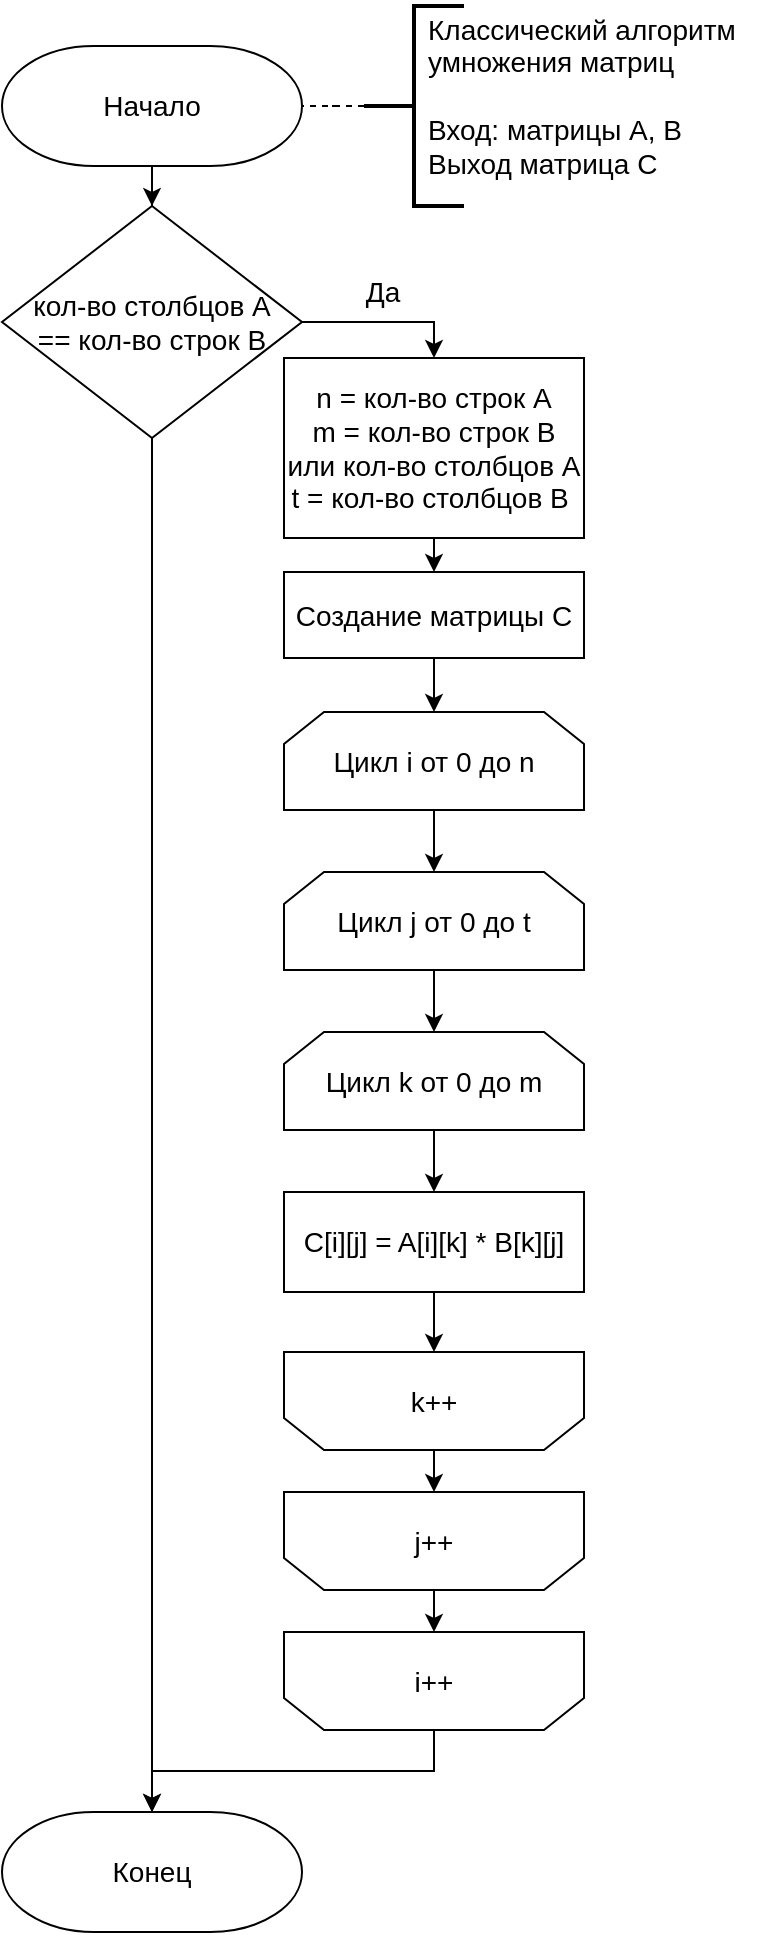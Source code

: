 <mxfile version="20.3.0" type="device" pages="5"><diagram id="zzI8zwsPlMaP9VNoFzuQ" name="Standart"><mxGraphModel dx="1422" dy="857" grid="0" gridSize="10" guides="1" tooltips="1" connect="1" arrows="1" fold="1" page="1" pageScale="1" pageWidth="827" pageHeight="1169" math="0" shadow="0"><root><mxCell id="0"/><mxCell id="1" parent="0"/><mxCell id="HVrfvo8kjV1-tdjfl7nd-4" value="" style="edgeStyle=orthogonalEdgeStyle;rounded=0;orthogonalLoop=1;jettySize=auto;html=1;fontSize=14;" parent="1" source="oAEw3hzTs-YQueuDgdWo-1" target="HVrfvo8kjV1-tdjfl7nd-3" edge="1"><mxGeometry relative="1" as="geometry"/></mxCell><mxCell id="oAEw3hzTs-YQueuDgdWo-1" value="Начало" style="strokeWidth=1;html=1;shape=mxgraph.flowchart.terminator;whiteSpace=wrap;fontSize=14;" parent="1" vertex="1"><mxGeometry x="219" y="57" width="150" height="60" as="geometry"/></mxCell><mxCell id="0C4eXH_UqjhAPpvXOGU8-2" style="edgeStyle=orthogonalEdgeStyle;rounded=0;orthogonalLoop=1;jettySize=auto;html=1;exitX=1;exitY=0.5;exitDx=0;exitDy=0;fontSize=14;" parent="1" source="HVrfvo8kjV1-tdjfl7nd-3" target="0C4eXH_UqjhAPpvXOGU8-1" edge="1"><mxGeometry relative="1" as="geometry"><Array as="points"><mxPoint x="435" y="195"/></Array></mxGeometry></mxCell><mxCell id="0C4eXH_UqjhAPpvXOGU8-3" value="Да" style="edgeLabel;html=1;align=center;verticalAlign=middle;resizable=0;points=[];fontSize=14;" parent="0C4eXH_UqjhAPpvXOGU8-2" vertex="1" connectable="0"><mxGeometry x="-0.063" y="-1" relative="1" as="geometry"><mxPoint y="-16" as="offset"/></mxGeometry></mxCell><mxCell id="ybSEX640UL0FNbme5iKr-20" style="edgeStyle=orthogonalEdgeStyle;rounded=0;orthogonalLoop=1;jettySize=auto;html=1;fontSize=14;" parent="1" source="HVrfvo8kjV1-tdjfl7nd-3" target="ybSEX640UL0FNbme5iKr-19" edge="1"><mxGeometry relative="1" as="geometry"/></mxCell><mxCell id="HVrfvo8kjV1-tdjfl7nd-3" value="кол-во столбцов A &lt;br style=&quot;font-size: 14px;&quot;&gt;== кол-во строк B" style="rhombus;whiteSpace=wrap;html=1;fontSize=14;" parent="1" vertex="1"><mxGeometry x="219" y="137" width="150" height="116" as="geometry"/></mxCell><mxCell id="ybSEX640UL0FNbme5iKr-31" style="edgeStyle=orthogonalEdgeStyle;rounded=0;orthogonalLoop=1;jettySize=auto;html=1;exitX=0.5;exitY=1;exitDx=0;exitDy=0;entryX=0.5;entryY=0;entryDx=0;entryDy=0;endArrow=classic;endFill=1;fontSize=14;" parent="1" source="0C4eXH_UqjhAPpvXOGU8-1" target="ybSEX640UL0FNbme5iKr-28" edge="1"><mxGeometry relative="1" as="geometry"/></mxCell><mxCell id="0C4eXH_UqjhAPpvXOGU8-1" value="n = кол-во строк A&lt;br style=&quot;font-size: 14px;&quot;&gt;m = кол-во строк B или кол-во столбцов A&lt;br style=&quot;font-size: 14px;&quot;&gt;t = кол-во столбцов B&amp;nbsp;" style="rounded=0;whiteSpace=wrap;html=1;absoluteArcSize=1;arcSize=14;strokeWidth=1;fontSize=14;" parent="1" vertex="1"><mxGeometry x="360" y="213" width="150" height="90" as="geometry"/></mxCell><mxCell id="ybSEX640UL0FNbme5iKr-7" style="edgeStyle=orthogonalEdgeStyle;rounded=0;orthogonalLoop=1;jettySize=auto;html=1;fontSize=14;" parent="1" source="ybSEX640UL0FNbme5iKr-1" target="ybSEX640UL0FNbme5iKr-3" edge="1"><mxGeometry relative="1" as="geometry"/></mxCell><mxCell id="ybSEX640UL0FNbme5iKr-1" value="&lt;span style=&quot;font-size: 14px;&quot;&gt;Цикл i от 0 до n&lt;/span&gt;" style="shape=loopLimit;whiteSpace=wrap;html=1;fontSize=14;" parent="1" vertex="1"><mxGeometry x="360" y="390" width="150" height="49" as="geometry"/></mxCell><mxCell id="ybSEX640UL0FNbme5iKr-6" value="" style="edgeStyle=orthogonalEdgeStyle;rounded=0;orthogonalLoop=1;jettySize=auto;html=1;fontSize=14;" parent="1" source="ybSEX640UL0FNbme5iKr-3" target="ybSEX640UL0FNbme5iKr-4" edge="1"><mxGeometry relative="1" as="geometry"/></mxCell><mxCell id="ybSEX640UL0FNbme5iKr-3" value="&lt;span style=&quot;font-size: 14px;&quot;&gt;Цикл j от 0 до t&lt;/span&gt;" style="shape=loopLimit;whiteSpace=wrap;html=1;fontSize=14;" parent="1" vertex="1"><mxGeometry x="360" y="470" width="150" height="49" as="geometry"/></mxCell><mxCell id="ybSEX640UL0FNbme5iKr-9" value="" style="edgeStyle=orthogonalEdgeStyle;rounded=0;orthogonalLoop=1;jettySize=auto;html=1;fontSize=14;" parent="1" source="ybSEX640UL0FNbme5iKr-4" target="ybSEX640UL0FNbme5iKr-8" edge="1"><mxGeometry relative="1" as="geometry"/></mxCell><mxCell id="ybSEX640UL0FNbme5iKr-4" value="&lt;span style=&quot;font-size: 14px;&quot;&gt;Цикл k от 0 до m&lt;/span&gt;" style="shape=loopLimit;whiteSpace=wrap;html=1;fontSize=14;" parent="1" vertex="1"><mxGeometry x="360" y="550" width="150" height="49" as="geometry"/></mxCell><mxCell id="ybSEX640UL0FNbme5iKr-14" style="edgeStyle=orthogonalEdgeStyle;rounded=0;orthogonalLoop=1;jettySize=auto;html=1;fontSize=14;" parent="1" source="ybSEX640UL0FNbme5iKr-8" target="ybSEX640UL0FNbme5iKr-13" edge="1"><mxGeometry relative="1" as="geometry"/></mxCell><mxCell id="ybSEX640UL0FNbme5iKr-8" value="C[i][j] = A[i][k] * B[k][j]" style="rounded=0;whiteSpace=wrap;html=1;absoluteArcSize=1;arcSize=14;strokeWidth=1;fontSize=14;" parent="1" vertex="1"><mxGeometry x="360" y="630" width="150" height="50" as="geometry"/></mxCell><mxCell id="ybSEX640UL0FNbme5iKr-21" style="edgeStyle=orthogonalEdgeStyle;rounded=0;orthogonalLoop=1;jettySize=auto;html=1;fontSize=14;" parent="1" source="ybSEX640UL0FNbme5iKr-10" target="ybSEX640UL0FNbme5iKr-19" edge="1"><mxGeometry relative="1" as="geometry"/></mxCell><mxCell id="ybSEX640UL0FNbme5iKr-10" value="i++" style="shape=loopLimit;whiteSpace=wrap;html=1;direction=west;fontSize=14;" parent="1" vertex="1"><mxGeometry x="360" y="850" width="150" height="49" as="geometry"/></mxCell><mxCell id="ybSEX640UL0FNbme5iKr-18" value="" style="edgeStyle=orthogonalEdgeStyle;rounded=0;orthogonalLoop=1;jettySize=auto;html=1;fontSize=14;" parent="1" source="ybSEX640UL0FNbme5iKr-12" target="ybSEX640UL0FNbme5iKr-10" edge="1"><mxGeometry relative="1" as="geometry"/></mxCell><mxCell id="ybSEX640UL0FNbme5iKr-12" value="&lt;span style=&quot;font-size: 14px;&quot;&gt;j++&lt;/span&gt;" style="shape=loopLimit;whiteSpace=wrap;html=1;direction=west;fontSize=14;" parent="1" vertex="1"><mxGeometry x="360" y="780" width="150" height="49" as="geometry"/></mxCell><mxCell id="ybSEX640UL0FNbme5iKr-15" style="edgeStyle=orthogonalEdgeStyle;rounded=0;orthogonalLoop=1;jettySize=auto;html=1;entryX=0.5;entryY=1;entryDx=0;entryDy=0;fontSize=14;" parent="1" source="ybSEX640UL0FNbme5iKr-13" target="ybSEX640UL0FNbme5iKr-12" edge="1"><mxGeometry relative="1" as="geometry"/></mxCell><mxCell id="ybSEX640UL0FNbme5iKr-13" value="&lt;span style=&quot;font-size: 14px;&quot;&gt;k++&lt;/span&gt;" style="shape=loopLimit;whiteSpace=wrap;html=1;direction=west;fontSize=14;" parent="1" vertex="1"><mxGeometry x="360" y="710" width="150" height="49" as="geometry"/></mxCell><mxCell id="ybSEX640UL0FNbme5iKr-19" value="Конец" style="strokeWidth=1;html=1;shape=mxgraph.flowchart.terminator;whiteSpace=wrap;fontSize=14;" parent="1" vertex="1"><mxGeometry x="219" y="940" width="150" height="60" as="geometry"/></mxCell><mxCell id="ybSEX640UL0FNbme5iKr-24" style="edgeStyle=orthogonalEdgeStyle;rounded=0;orthogonalLoop=1;jettySize=auto;html=1;endArrow=none;endFill=0;dashed=1;fontSize=14;" parent="1" source="ybSEX640UL0FNbme5iKr-22" target="oAEw3hzTs-YQueuDgdWo-1" edge="1"><mxGeometry relative="1" as="geometry"/></mxCell><mxCell id="ybSEX640UL0FNbme5iKr-22" value="" style="strokeWidth=2;html=1;shape=mxgraph.flowchart.annotation_2;align=left;labelPosition=right;pointerEvents=1;fontSize=14;" parent="1" vertex="1"><mxGeometry x="400" y="37" width="50" height="100" as="geometry"/></mxCell><mxCell id="ybSEX640UL0FNbme5iKr-27" value="Классический алгоритм &lt;br style=&quot;font-size: 14px;&quot;&gt;умножения матриц&lt;br style=&quot;font-size: 14px;&quot;&gt;&lt;br style=&quot;font-size: 14px;&quot;&gt;Вход: матрицы A, B&lt;br style=&quot;font-size: 14px;&quot;&gt;Выход матрица С" style="text;html=1;align=left;verticalAlign=middle;resizable=0;points=[];autosize=1;strokeColor=none;fillColor=none;fontSize=14;" parent="1" vertex="1"><mxGeometry x="430" y="34" width="172" height="96" as="geometry"/></mxCell><mxCell id="ybSEX640UL0FNbme5iKr-30" style="edgeStyle=orthogonalEdgeStyle;rounded=0;orthogonalLoop=1;jettySize=auto;html=1;endArrow=classic;endFill=1;fontSize=14;" parent="1" source="ybSEX640UL0FNbme5iKr-28" target="ybSEX640UL0FNbme5iKr-1" edge="1"><mxGeometry relative="1" as="geometry"/></mxCell><mxCell id="ybSEX640UL0FNbme5iKr-28" value="Создание матрицы C" style="rounded=0;whiteSpace=wrap;html=1;absoluteArcSize=1;arcSize=14;strokeWidth=1;fontSize=14;" parent="1" vertex="1"><mxGeometry x="360" y="320" width="150" height="43" as="geometry"/></mxCell></root></mxGraphModel></diagram><diagram id="F0_xA_7dpk1X8HC2T34E" name="Vinograd_alg_1"><mxGraphModel dx="1422" dy="857" grid="0" gridSize="10" guides="1" tooltips="1" connect="1" arrows="1" fold="1" page="1" pageScale="1" pageWidth="827" pageHeight="1169" math="0" shadow="0"><root><mxCell id="0"/><mxCell id="1" parent="0"/><mxCell id="90JM61ftfWKHQgRgadpU-1" value="" style="edgeStyle=orthogonalEdgeStyle;rounded=0;orthogonalLoop=1;jettySize=auto;html=1;fontSize=14;" parent="1" source="90JM61ftfWKHQgRgadpU-2" target="90JM61ftfWKHQgRgadpU-6" edge="1"><mxGeometry relative="1" as="geometry"/></mxCell><mxCell id="90JM61ftfWKHQgRgadpU-2" value="Начало" style="strokeWidth=1;html=1;shape=mxgraph.flowchart.terminator;whiteSpace=wrap;fontSize=14;" parent="1" vertex="1"><mxGeometry x="219" y="57" width="150" height="60" as="geometry"/></mxCell><mxCell id="90JM61ftfWKHQgRgadpU-3" style="edgeStyle=orthogonalEdgeStyle;rounded=0;orthogonalLoop=1;jettySize=auto;html=1;exitX=1;exitY=0.5;exitDx=0;exitDy=0;fontSize=14;" parent="1" source="90JM61ftfWKHQgRgadpU-6" target="90JM61ftfWKHQgRgadpU-8" edge="1"><mxGeometry relative="1" as="geometry"/></mxCell><mxCell id="90JM61ftfWKHQgRgadpU-4" value="Да" style="edgeLabel;html=1;align=center;verticalAlign=middle;resizable=0;points=[];fontSize=14;" parent="90JM61ftfWKHQgRgadpU-3" vertex="1" connectable="0"><mxGeometry x="-0.063" y="-1" relative="1" as="geometry"><mxPoint y="-16" as="offset"/></mxGeometry></mxCell><mxCell id="4GZvOaOzYfjDwCGiQO2B-4" style="edgeStyle=orthogonalEdgeStyle;rounded=0;orthogonalLoop=1;jettySize=auto;html=1;exitX=0.5;exitY=1;exitDx=0;exitDy=0;endArrow=classic;endFill=1;fontSize=14;" parent="1" source="90JM61ftfWKHQgRgadpU-6" target="4GZvOaOzYfjDwCGiQO2B-3" edge="1"><mxGeometry relative="1" as="geometry"/></mxCell><mxCell id="90JM61ftfWKHQgRgadpU-6" value="кол-во столбцов A &lt;br style=&quot;font-size: 14px;&quot;&gt;== кол-во строк B" style="rhombus;whiteSpace=wrap;html=1;fontSize=14;" parent="1" vertex="1"><mxGeometry x="219" y="150" width="150" height="90" as="geometry"/></mxCell><mxCell id="90JM61ftfWKHQgRgadpU-7" style="edgeStyle=orthogonalEdgeStyle;rounded=0;orthogonalLoop=1;jettySize=auto;html=1;exitX=0.5;exitY=1;exitDx=0;exitDy=0;entryX=0.5;entryY=0;entryDx=0;entryDy=0;endArrow=classic;endFill=1;fontSize=14;" parent="1" source="90JM61ftfWKHQgRgadpU-8" target="90JM61ftfWKHQgRgadpU-28" edge="1"><mxGeometry relative="1" as="geometry"/></mxCell><mxCell id="90JM61ftfWKHQgRgadpU-8" value="n = кол-во строк A&lt;br style=&quot;font-size: 14px;&quot;&gt;m = кол-во строк B или кол-во столбцов A&lt;br style=&quot;font-size: 14px;&quot;&gt;t = кол-во столбцов B&amp;nbsp;" style="rounded=0;whiteSpace=wrap;html=1;absoluteArcSize=1;arcSize=14;strokeWidth=1;fontSize=14;" parent="1" vertex="1"><mxGeometry x="360" y="219" width="150" height="80" as="geometry"/></mxCell><mxCell id="90JM61ftfWKHQgRgadpU-33" value="" style="edgeStyle=orthogonalEdgeStyle;rounded=0;orthogonalLoop=1;jettySize=auto;html=1;endArrow=classic;endFill=1;fontSize=14;" parent="1" source="90JM61ftfWKHQgRgadpU-10" target="90JM61ftfWKHQgRgadpU-32" edge="1"><mxGeometry relative="1" as="geometry"/></mxCell><mxCell id="90JM61ftfWKHQgRgadpU-10" value="&lt;span style=&quot;font-size: 14px;&quot;&gt;Цикл i от 0 до n&lt;/span&gt;" style="shape=loopLimit;whiteSpace=wrap;html=1;fontSize=14;" parent="1" vertex="1"><mxGeometry x="360" y="455" width="150" height="49" as="geometry"/></mxCell><mxCell id="90JM61ftfWKHQgRgadpU-24" style="edgeStyle=orthogonalEdgeStyle;rounded=0;orthogonalLoop=1;jettySize=auto;html=1;endArrow=none;endFill=0;dashed=1;fontSize=14;" parent="1" source="90JM61ftfWKHQgRgadpU-25" target="90JM61ftfWKHQgRgadpU-2" edge="1"><mxGeometry relative="1" as="geometry"/></mxCell><mxCell id="90JM61ftfWKHQgRgadpU-25" value="" style="strokeWidth=2;html=1;shape=mxgraph.flowchart.annotation_2;align=left;labelPosition=right;pointerEvents=1;fontSize=14;" parent="1" vertex="1"><mxGeometry x="400" y="37" width="50" height="100" as="geometry"/></mxCell><mxCell id="90JM61ftfWKHQgRgadpU-26" value="Алгоритм Винограда&lt;br style=&quot;font-size: 14px;&quot;&gt;умножения матриц&lt;br style=&quot;font-size: 14px;&quot;&gt;&lt;br style=&quot;font-size: 14px;&quot;&gt;Вход: матрицы A, B&lt;br style=&quot;font-size: 14px;&quot;&gt;Выход матрица С" style="text;html=1;align=left;verticalAlign=middle;resizable=0;points=[];autosize=1;strokeColor=none;fillColor=none;fontSize=14;" parent="1" vertex="1"><mxGeometry x="430" y="34" width="153" height="96" as="geometry"/></mxCell><mxCell id="90JM61ftfWKHQgRgadpU-30" style="edgeStyle=orthogonalEdgeStyle;rounded=0;orthogonalLoop=1;jettySize=auto;html=1;exitX=0.5;exitY=1;exitDx=0;exitDy=0;entryX=0.5;entryY=0;entryDx=0;entryDy=0;endArrow=classic;endFill=1;fontSize=14;" parent="1" source="90JM61ftfWKHQgRgadpU-28" target="90JM61ftfWKHQgRgadpU-29" edge="1"><mxGeometry relative="1" as="geometry"/></mxCell><mxCell id="90JM61ftfWKHQgRgadpU-28" value="Создание матрицы C" style="rounded=0;whiteSpace=wrap;html=1;absoluteArcSize=1;arcSize=14;strokeWidth=1;fontSize=14;" parent="1" vertex="1"><mxGeometry x="360" y="314" width="150" height="43" as="geometry"/></mxCell><mxCell id="90JM61ftfWKHQgRgadpU-31" value="" style="edgeStyle=orthogonalEdgeStyle;rounded=0;orthogonalLoop=1;jettySize=auto;html=1;endArrow=classic;endFill=1;fontSize=14;" parent="1" source="90JM61ftfWKHQgRgadpU-29" target="90JM61ftfWKHQgRgadpU-10" edge="1"><mxGeometry relative="1" as="geometry"/></mxCell><mxCell id="90JM61ftfWKHQgRgadpU-29" value="Создание доп.массивы&lt;br style=&quot;font-size: 14px;&quot;&gt;a_tmp размером n&lt;br style=&quot;font-size: 14px;&quot;&gt;b_tmp размером m" style="rounded=0;whiteSpace=wrap;html=1;absoluteArcSize=1;arcSize=14;strokeWidth=1;fontSize=14;" parent="1" vertex="1"><mxGeometry x="360" y="372" width="150" height="65" as="geometry"/></mxCell><mxCell id="90JM61ftfWKHQgRgadpU-35" value="" style="edgeStyle=orthogonalEdgeStyle;rounded=0;orthogonalLoop=1;jettySize=auto;html=1;endArrow=classic;endFill=1;fontSize=14;" parent="1" source="90JM61ftfWKHQgRgadpU-32" target="90JM61ftfWKHQgRgadpU-34" edge="1"><mxGeometry relative="1" as="geometry"/></mxCell><mxCell id="90JM61ftfWKHQgRgadpU-32" value="&lt;span style=&quot;font-size: 14px;&quot;&gt;Цикл k от 0 до m / 2&lt;br style=&quot;font-size: 14px;&quot;&gt;&lt;/span&gt;" style="shape=loopLimit;whiteSpace=wrap;html=1;fontSize=14;" parent="1" vertex="1"><mxGeometry x="360" y="526" width="150" height="49" as="geometry"/></mxCell><mxCell id="90JM61ftfWKHQgRgadpU-38" style="edgeStyle=orthogonalEdgeStyle;rounded=0;orthogonalLoop=1;jettySize=auto;html=1;endArrow=classic;endFill=1;fontSize=14;" parent="1" source="90JM61ftfWKHQgRgadpU-34" target="90JM61ftfWKHQgRgadpU-37" edge="1"><mxGeometry relative="1" as="geometry"/></mxCell><mxCell id="90JM61ftfWKHQgRgadpU-34" value="a_tmp[i] = &lt;br&gt;a_tmp[i] + A[i][2 * k] * &lt;br&gt;A[i][2 * k + 1]" style="rounded=0;whiteSpace=wrap;html=1;absoluteArcSize=1;arcSize=14;strokeWidth=1;fontSize=14;" parent="1" vertex="1"><mxGeometry x="360" y="602" width="150" height="53" as="geometry"/></mxCell><mxCell id="90JM61ftfWKHQgRgadpU-50" style="edgeStyle=orthogonalEdgeStyle;rounded=0;orthogonalLoop=1;jettySize=auto;html=1;endArrow=classic;endFill=1;fontSize=14;" parent="1" source="90JM61ftfWKHQgRgadpU-36" target="90JM61ftfWKHQgRgadpU-41" edge="1"><mxGeometry relative="1" as="geometry"/></mxCell><mxCell id="90JM61ftfWKHQgRgadpU-36" value="&lt;span style=&quot;font-size: 14px;&quot;&gt;i++&lt;br style=&quot;font-size: 14px;&quot;&gt;&lt;/span&gt;" style="shape=loopLimit;whiteSpace=wrap;html=1;direction=west;fontSize=14;" parent="1" vertex="1"><mxGeometry x="360" y="746" width="150" height="49" as="geometry"/></mxCell><mxCell id="90JM61ftfWKHQgRgadpU-39" style="edgeStyle=orthogonalEdgeStyle;rounded=0;orthogonalLoop=1;jettySize=auto;html=1;entryX=0.5;entryY=1;entryDx=0;entryDy=0;endArrow=classic;endFill=1;fontSize=14;" parent="1" source="90JM61ftfWKHQgRgadpU-37" target="90JM61ftfWKHQgRgadpU-36" edge="1"><mxGeometry relative="1" as="geometry"/></mxCell><mxCell id="90JM61ftfWKHQgRgadpU-37" value="&lt;span style=&quot;font-size: 14px;&quot;&gt;k++&lt;br style=&quot;font-size: 14px;&quot;&gt;&lt;/span&gt;" style="shape=loopLimit;whiteSpace=wrap;html=1;direction=west;fontSize=14;" parent="1" vertex="1"><mxGeometry x="360" y="673" width="150" height="49" as="geometry"/></mxCell><mxCell id="90JM61ftfWKHQgRgadpU-40" value="" style="edgeStyle=orthogonalEdgeStyle;rounded=0;orthogonalLoop=1;jettySize=auto;html=1;endArrow=classic;endFill=1;fontSize=14;" parent="1" source="90JM61ftfWKHQgRgadpU-41" target="90JM61ftfWKHQgRgadpU-43" edge="1"><mxGeometry relative="1" as="geometry"/></mxCell><mxCell id="90JM61ftfWKHQgRgadpU-41" value="&lt;span style=&quot;font-size: 14px;&quot;&gt;Цикл i от 0 до t&lt;/span&gt;" style="shape=loopLimit;whiteSpace=wrap;html=1;fontSize=14;" parent="1" vertex="1"><mxGeometry x="360" y="822" width="150" height="49" as="geometry"/></mxCell><mxCell id="90JM61ftfWKHQgRgadpU-42" value="" style="edgeStyle=orthogonalEdgeStyle;rounded=0;orthogonalLoop=1;jettySize=auto;html=1;endArrow=classic;endFill=1;fontSize=14;" parent="1" source="90JM61ftfWKHQgRgadpU-43" target="90JM61ftfWKHQgRgadpU-45" edge="1"><mxGeometry relative="1" as="geometry"/></mxCell><mxCell id="90JM61ftfWKHQgRgadpU-43" value="&lt;span style=&quot;font-size: 14px;&quot;&gt;Цикл k от 0 до m / 2&lt;br style=&quot;font-size: 14px;&quot;&gt;&lt;/span&gt;" style="shape=loopLimit;whiteSpace=wrap;html=1;fontSize=14;" parent="1" vertex="1"><mxGeometry x="360" y="893" width="150" height="49" as="geometry"/></mxCell><mxCell id="90JM61ftfWKHQgRgadpU-44" style="edgeStyle=orthogonalEdgeStyle;rounded=0;orthogonalLoop=1;jettySize=auto;html=1;endArrow=classic;endFill=1;fontSize=14;" parent="1" source="90JM61ftfWKHQgRgadpU-45" target="90JM61ftfWKHQgRgadpU-48" edge="1"><mxGeometry relative="1" as="geometry"/></mxCell><mxCell id="90JM61ftfWKHQgRgadpU-45" value="b_tmp[i] = &lt;br&gt;b_tmp[i] + B[2 * k][i] * &lt;br&gt;B[i][2 * k + 1]" style="rounded=0;whiteSpace=wrap;html=1;absoluteArcSize=1;arcSize=14;strokeWidth=1;fontSize=14;" parent="1" vertex="1"><mxGeometry x="360" y="969" width="150" height="53" as="geometry"/></mxCell><mxCell id="4GZvOaOzYfjDwCGiQO2B-2" style="edgeStyle=orthogonalEdgeStyle;rounded=0;orthogonalLoop=1;jettySize=auto;html=1;endArrow=classic;endFill=1;fontSize=14;" parent="1" source="90JM61ftfWKHQgRgadpU-46" target="4GZvOaOzYfjDwCGiQO2B-1" edge="1"><mxGeometry relative="1" as="geometry"/></mxCell><mxCell id="90JM61ftfWKHQgRgadpU-46" value="&lt;span style=&quot;font-size: 14px;&quot;&gt;i++&lt;br style=&quot;font-size: 14px;&quot;&gt;&lt;/span&gt;" style="shape=loopLimit;whiteSpace=wrap;html=1;direction=west;fontSize=14;" parent="1" vertex="1"><mxGeometry x="360" y="1113" width="150" height="49" as="geometry"/></mxCell><mxCell id="90JM61ftfWKHQgRgadpU-47" style="edgeStyle=orthogonalEdgeStyle;rounded=0;orthogonalLoop=1;jettySize=auto;html=1;entryX=0.5;entryY=1;entryDx=0;entryDy=0;endArrow=classic;endFill=1;fontSize=14;" parent="1" source="90JM61ftfWKHQgRgadpU-48" target="90JM61ftfWKHQgRgadpU-46" edge="1"><mxGeometry relative="1" as="geometry"/></mxCell><mxCell id="90JM61ftfWKHQgRgadpU-48" value="&lt;span style=&quot;font-size: 14px;&quot;&gt;k++&lt;br style=&quot;font-size: 14px;&quot;&gt;&lt;/span&gt;" style="shape=loopLimit;whiteSpace=wrap;html=1;direction=west;fontSize=14;" parent="1" vertex="1"><mxGeometry x="360" y="1040" width="150" height="49" as="geometry"/></mxCell><mxCell id="4GZvOaOzYfjDwCGiQO2B-1" value="A" style="ellipse;whiteSpace=wrap;html=1;aspect=fixed;fontSize=14;" parent="1" vertex="1"><mxGeometry x="409.5" y="1186" width="51" height="51" as="geometry"/></mxCell><mxCell id="4GZvOaOzYfjDwCGiQO2B-3" value="B" style="ellipse;whiteSpace=wrap;html=1;aspect=fixed;fontSize=14;" parent="1" vertex="1"><mxGeometry x="268.5" y="283" width="51" height="51" as="geometry"/></mxCell></root></mxGraphModel></diagram><diagram id="G-TdYeM-OlVhIDSAlwZo" name="Vinograd_alg_2"><mxGraphModel dx="1422" dy="857" grid="0" gridSize="10" guides="1" tooltips="1" connect="1" arrows="1" fold="1" page="1" pageScale="1" pageWidth="827" pageHeight="1169" math="0" shadow="0"><root><mxCell id="0"/><mxCell id="1" parent="0"/><mxCell id="Rx-oX-0yf5nR1fTd0V91-1" value="Конец" style="strokeWidth=1;html=1;shape=mxgraph.flowchart.terminator;whiteSpace=wrap;fontSize=14;" parent="1" vertex="1"><mxGeometry x="135" y="1109" width="150" height="60" as="geometry"/></mxCell><mxCell id="Rx-oX-0yf5nR1fTd0V91-2" style="edgeStyle=orthogonalEdgeStyle;rounded=0;orthogonalLoop=1;jettySize=auto;html=1;fontSize=14;" parent="1" source="Rx-oX-0yf5nR1fTd0V91-3" target="Rx-oX-0yf5nR1fTd0V91-5" edge="1"><mxGeometry relative="1" as="geometry"/></mxCell><mxCell id="Rx-oX-0yf5nR1fTd0V91-3" value="&lt;span style=&quot;font-size: 14px;&quot;&gt;Цикл i от 0 до n&lt;/span&gt;" style="shape=loopLimit;whiteSpace=wrap;html=1;fontSize=14;" parent="1" vertex="1"><mxGeometry x="135" y="107" width="150" height="49" as="geometry"/></mxCell><mxCell id="Rx-oX-0yf5nR1fTd0V91-4" value="" style="edgeStyle=orthogonalEdgeStyle;rounded=0;orthogonalLoop=1;jettySize=auto;html=1;fontSize=14;" parent="1" source="Rx-oX-0yf5nR1fTd0V91-5" target="Rx-oX-0yf5nR1fTd0V91-7" edge="1"><mxGeometry relative="1" as="geometry"/></mxCell><mxCell id="Rx-oX-0yf5nR1fTd0V91-5" value="&lt;span style=&quot;font-size: 14px;&quot;&gt;Цикл j от 0 до t&lt;/span&gt;" style="shape=loopLimit;whiteSpace=wrap;html=1;fontSize=14;" parent="1" vertex="1"><mxGeometry x="135" y="187" width="150" height="49" as="geometry"/></mxCell><mxCell id="Rx-oX-0yf5nR1fTd0V91-6" value="" style="edgeStyle=orthogonalEdgeStyle;rounded=0;orthogonalLoop=1;jettySize=auto;html=1;fontSize=14;" parent="1" source="Rx-oX-0yf5nR1fTd0V91-7" target="Rx-oX-0yf5nR1fTd0V91-9" edge="1"><mxGeometry relative="1" as="geometry"/></mxCell><mxCell id="Rx-oX-0yf5nR1fTd0V91-7" value="&lt;span style=&quot;font-size: 14px;&quot;&gt;Цикл k от 0 до m / 2&lt;/span&gt;" style="shape=loopLimit;whiteSpace=wrap;html=1;fontSize=14;" parent="1" vertex="1"><mxGeometry x="135" y="267" width="150" height="49" as="geometry"/></mxCell><mxCell id="Rx-oX-0yf5nR1fTd0V91-8" style="edgeStyle=orthogonalEdgeStyle;rounded=0;orthogonalLoop=1;jettySize=auto;html=1;fontSize=14;" parent="1" source="Rx-oX-0yf5nR1fTd0V91-9" target="Rx-oX-0yf5nR1fTd0V91-15" edge="1"><mxGeometry relative="1" as="geometry"/></mxCell><mxCell id="Rx-oX-0yf5nR1fTd0V91-9" value="C[i][j] = &lt;br&gt;C[i][j] +&amp;nbsp;(A[i][2 * k] * B[2 * k + 1][j]) +&lt;br style=&quot;font-size: 14px;&quot;&gt;(A[i][2 * k + 1] * B[2 * k][j])" style="rounded=0;whiteSpace=wrap;html=1;absoluteArcSize=1;arcSize=14;strokeWidth=1;fontSize=14;" parent="1" vertex="1"><mxGeometry x="135" y="330" width="150" height="83" as="geometry"/></mxCell><mxCell id="Rx-oX-0yf5nR1fTd0V91-10" style="edgeStyle=orthogonalEdgeStyle;rounded=0;orthogonalLoop=1;jettySize=auto;html=1;endArrow=classic;endFill=1;fontSize=14;" parent="1" source="Rx-oX-0yf5nR1fTd0V91-11" target="Rx-oX-0yf5nR1fTd0V91-19" edge="1"><mxGeometry relative="1" as="geometry"/></mxCell><mxCell id="Rx-oX-0yf5nR1fTd0V91-11" value="i++&lt;br&gt;" style="shape=loopLimit;whiteSpace=wrap;html=1;direction=west;fontSize=14;" parent="1" vertex="1"><mxGeometry x="135" y="567" width="150" height="49" as="geometry"/></mxCell><mxCell id="Rx-oX-0yf5nR1fTd0V91-12" value="" style="edgeStyle=orthogonalEdgeStyle;rounded=0;orthogonalLoop=1;jettySize=auto;html=1;fontSize=14;" parent="1" source="Rx-oX-0yf5nR1fTd0V91-13" target="Rx-oX-0yf5nR1fTd0V91-11" edge="1"><mxGeometry relative="1" as="geometry"/></mxCell><mxCell id="Rx-oX-0yf5nR1fTd0V91-13" value="&lt;span style=&quot;font-size: 14px;&quot;&gt;j++&lt;/span&gt;" style="shape=loopLimit;whiteSpace=wrap;html=1;direction=west;fontSize=14;" parent="1" vertex="1"><mxGeometry x="135" y="497" width="150" height="49" as="geometry"/></mxCell><mxCell id="Rx-oX-0yf5nR1fTd0V91-14" style="edgeStyle=orthogonalEdgeStyle;rounded=0;orthogonalLoop=1;jettySize=auto;html=1;entryX=0.5;entryY=1;entryDx=0;entryDy=0;fontSize=14;" parent="1" source="Rx-oX-0yf5nR1fTd0V91-15" target="Rx-oX-0yf5nR1fTd0V91-13" edge="1"><mxGeometry relative="1" as="geometry"/></mxCell><mxCell id="Rx-oX-0yf5nR1fTd0V91-15" value="&lt;span style=&quot;font-size: 14px;&quot;&gt;k++&lt;/span&gt;" style="shape=loopLimit;whiteSpace=wrap;html=1;direction=west;fontSize=14;" parent="1" vertex="1"><mxGeometry x="135" y="427" width="150" height="49" as="geometry"/></mxCell><mxCell id="Rx-oX-0yf5nR1fTd0V91-16" style="edgeStyle=orthogonalEdgeStyle;rounded=0;orthogonalLoop=1;jettySize=auto;html=1;exitX=1;exitY=0.5;exitDx=0;exitDy=0;endArrow=classic;endFill=1;fontSize=14;" parent="1" source="Rx-oX-0yf5nR1fTd0V91-19" target="Rx-oX-0yf5nR1fTd0V91-21" edge="1"><mxGeometry relative="1" as="geometry"/></mxCell><mxCell id="Rx-oX-0yf5nR1fTd0V91-17" value="Да" style="edgeLabel;html=1;align=center;verticalAlign=middle;resizable=0;points=[];fontSize=14;" parent="Rx-oX-0yf5nR1fTd0V91-16" vertex="1" connectable="0"><mxGeometry x="-0.224" relative="1" as="geometry"><mxPoint y="-11" as="offset"/></mxGeometry></mxCell><mxCell id="Rx-oX-0yf5nR1fTd0V91-18" style="edgeStyle=orthogonalEdgeStyle;rounded=0;orthogonalLoop=1;jettySize=auto;html=1;exitX=0.5;exitY=1;exitDx=0;exitDy=0;endArrow=classic;endFill=1;fontSize=14;" parent="1" source="Rx-oX-0yf5nR1fTd0V91-19" target="Rx-oX-0yf5nR1fTd0V91-1" edge="1"><mxGeometry relative="1" as="geometry"/></mxCell><mxCell id="Rx-oX-0yf5nR1fTd0V91-19" value="t - четное" style="rhombus;whiteSpace=wrap;html=1;fontSize=14;" parent="1" vertex="1"><mxGeometry x="135" y="652" width="150" height="68" as="geometry"/></mxCell><mxCell id="Rx-oX-0yf5nR1fTd0V91-20" value="" style="edgeStyle=orthogonalEdgeStyle;rounded=0;orthogonalLoop=1;jettySize=auto;html=1;endArrow=classic;endFill=1;fontSize=14;" parent="1" source="Rx-oX-0yf5nR1fTd0V91-21" target="Rx-oX-0yf5nR1fTd0V91-23" edge="1"><mxGeometry relative="1" as="geometry"/></mxCell><mxCell id="Rx-oX-0yf5nR1fTd0V91-21" value="&lt;span style=&quot;font-size: 14px;&quot;&gt;Цикл i от 0 до n&lt;/span&gt;" style="shape=loopLimit;whiteSpace=wrap;html=1;fontSize=14;" parent="1" vertex="1"><mxGeometry x="256" y="732" width="150" height="49" as="geometry"/></mxCell><mxCell id="Rx-oX-0yf5nR1fTd0V91-22" value="" style="edgeStyle=orthogonalEdgeStyle;rounded=0;orthogonalLoop=1;jettySize=auto;html=1;endArrow=classic;endFill=1;fontSize=14;" parent="1" source="Rx-oX-0yf5nR1fTd0V91-23" target="Rx-oX-0yf5nR1fTd0V91-25" edge="1"><mxGeometry relative="1" as="geometry"/></mxCell><mxCell id="Rx-oX-0yf5nR1fTd0V91-23" value="&lt;span style=&quot;font-size: 14px;&quot;&gt;Цикл j от 0 до t&lt;br style=&quot;font-size: 14px;&quot;&gt;&lt;/span&gt;" style="shape=loopLimit;whiteSpace=wrap;html=1;fontSize=14;" parent="1" vertex="1"><mxGeometry x="256" y="803" width="150" height="49" as="geometry"/></mxCell><mxCell id="Rx-oX-0yf5nR1fTd0V91-24" style="edgeStyle=orthogonalEdgeStyle;rounded=0;orthogonalLoop=1;jettySize=auto;html=1;endArrow=classic;endFill=1;fontSize=14;" parent="1" source="Rx-oX-0yf5nR1fTd0V91-25" target="Rx-oX-0yf5nR1fTd0V91-29" edge="1"><mxGeometry relative="1" as="geometry"/></mxCell><mxCell id="Rx-oX-0yf5nR1fTd0V91-25" value="C[i][j] = C[i][j] +&lt;br style=&quot;font-size: 14px;&quot;&gt;A[i][t - 1] * B[t - 1][j]" style="rounded=0;whiteSpace=wrap;html=1;absoluteArcSize=1;arcSize=14;strokeWidth=1;fontSize=14;" parent="1" vertex="1"><mxGeometry x="256" y="879" width="150" height="53" as="geometry"/></mxCell><mxCell id="Rx-oX-0yf5nR1fTd0V91-26" style="edgeStyle=orthogonalEdgeStyle;rounded=0;orthogonalLoop=1;jettySize=auto;html=1;exitX=0.5;exitY=0;exitDx=0;exitDy=0;endArrow=classic;endFill=1;fontSize=14;" parent="1" source="Rx-oX-0yf5nR1fTd0V91-27" target="Rx-oX-0yf5nR1fTd0V91-1" edge="1"><mxGeometry relative="1" as="geometry"><Array as="points"><mxPoint x="331" y="1085"/><mxPoint x="210" y="1085"/></Array></mxGeometry></mxCell><mxCell id="Rx-oX-0yf5nR1fTd0V91-27" value="&lt;span style=&quot;font-size: 14px;&quot;&gt;i++&lt;br style=&quot;font-size: 14px;&quot;&gt;&lt;/span&gt;" style="shape=loopLimit;whiteSpace=wrap;html=1;direction=west;fontSize=14;" parent="1" vertex="1"><mxGeometry x="256" y="1023" width="150" height="49" as="geometry"/></mxCell><mxCell id="Rx-oX-0yf5nR1fTd0V91-28" style="edgeStyle=orthogonalEdgeStyle;rounded=0;orthogonalLoop=1;jettySize=auto;html=1;entryX=0.5;entryY=1;entryDx=0;entryDy=0;endArrow=classic;endFill=1;fontSize=14;" parent="1" source="Rx-oX-0yf5nR1fTd0V91-29" target="Rx-oX-0yf5nR1fTd0V91-27" edge="1"><mxGeometry relative="1" as="geometry"/></mxCell><mxCell id="Rx-oX-0yf5nR1fTd0V91-29" value="&lt;span style=&quot;font-size: 14px;&quot;&gt;j++&lt;br style=&quot;font-size: 14px;&quot;&gt;&lt;/span&gt;" style="shape=loopLimit;whiteSpace=wrap;html=1;direction=west;fontSize=14;" parent="1" vertex="1"><mxGeometry x="256" y="950" width="150" height="49" as="geometry"/></mxCell><mxCell id="Rx-oX-0yf5nR1fTd0V91-31" style="edgeStyle=orthogonalEdgeStyle;rounded=0;orthogonalLoop=1;jettySize=auto;html=1;endArrow=classic;endFill=1;fontSize=14;" parent="1" source="Rx-oX-0yf5nR1fTd0V91-30" target="Rx-oX-0yf5nR1fTd0V91-3" edge="1"><mxGeometry relative="1" as="geometry"/></mxCell><mxCell id="Rx-oX-0yf5nR1fTd0V91-30" value="A" style="ellipse;whiteSpace=wrap;html=1;aspect=fixed;fontSize=14;" parent="1" vertex="1"><mxGeometry x="184.5" y="31" width="51" height="51" as="geometry"/></mxCell><mxCell id="Rx-oX-0yf5nR1fTd0V91-33" style="edgeStyle=orthogonalEdgeStyle;rounded=0;orthogonalLoop=1;jettySize=auto;html=1;exitX=0.5;exitY=1;exitDx=0;exitDy=0;endArrow=classic;endFill=1;fontSize=14;" parent="1" source="Rx-oX-0yf5nR1fTd0V91-32" target="Rx-oX-0yf5nR1fTd0V91-1" edge="1"><mxGeometry relative="1" as="geometry"><Array as="points"><mxPoint x="121" y="1085"/><mxPoint x="210" y="1085"/></Array></mxGeometry></mxCell><mxCell id="Rx-oX-0yf5nR1fTd0V91-32" value="B" style="ellipse;whiteSpace=wrap;html=1;aspect=fixed;fontSize=14;" parent="1" vertex="1"><mxGeometry x="96" y="1009" width="51" height="51" as="geometry"/></mxCell></root></mxGraphModel></diagram><diagram name="vinograd_opt_alg_1" id="xiRTYB8xk_H4-V6SDuV-"><mxGraphModel dx="1053" dy="635" grid="0" gridSize="10" guides="1" tooltips="1" connect="1" arrows="1" fold="1" page="1" pageScale="1" pageWidth="827" pageHeight="1169" math="0" shadow="0"><root><mxCell id="5G7RlGFfeZ8AWUVRCkfJ-0"/><mxCell id="5G7RlGFfeZ8AWUVRCkfJ-1" parent="5G7RlGFfeZ8AWUVRCkfJ-0"/><mxCell id="5G7RlGFfeZ8AWUVRCkfJ-2" value="" style="edgeStyle=orthogonalEdgeStyle;rounded=0;orthogonalLoop=1;jettySize=auto;html=1;fontSize=14;" parent="5G7RlGFfeZ8AWUVRCkfJ-1" source="5G7RlGFfeZ8AWUVRCkfJ-3" target="5G7RlGFfeZ8AWUVRCkfJ-7" edge="1"><mxGeometry relative="1" as="geometry"/></mxCell><mxCell id="5G7RlGFfeZ8AWUVRCkfJ-3" value="Начало" style="strokeWidth=1;html=1;shape=mxgraph.flowchart.terminator;whiteSpace=wrap;fontSize=14;" parent="5G7RlGFfeZ8AWUVRCkfJ-1" vertex="1"><mxGeometry x="219" y="57" width="150" height="60" as="geometry"/></mxCell><mxCell id="5G7RlGFfeZ8AWUVRCkfJ-4" style="edgeStyle=orthogonalEdgeStyle;rounded=0;orthogonalLoop=1;jettySize=auto;html=1;exitX=1;exitY=0.5;exitDx=0;exitDy=0;fontSize=14;" parent="5G7RlGFfeZ8AWUVRCkfJ-1" source="5G7RlGFfeZ8AWUVRCkfJ-7" target="5G7RlGFfeZ8AWUVRCkfJ-9" edge="1"><mxGeometry relative="1" as="geometry"/></mxCell><mxCell id="5G7RlGFfeZ8AWUVRCkfJ-5" value="Да" style="edgeLabel;html=1;align=center;verticalAlign=middle;resizable=0;points=[];fontSize=14;" parent="5G7RlGFfeZ8AWUVRCkfJ-4" vertex="1" connectable="0"><mxGeometry x="-0.063" y="-1" relative="1" as="geometry"><mxPoint y="-16" as="offset"/></mxGeometry></mxCell><mxCell id="5G7RlGFfeZ8AWUVRCkfJ-6" style="edgeStyle=orthogonalEdgeStyle;rounded=0;orthogonalLoop=1;jettySize=auto;html=1;exitX=0.5;exitY=1;exitDx=0;exitDy=0;endArrow=classic;endFill=1;fontSize=14;" parent="5G7RlGFfeZ8AWUVRCkfJ-1" source="5G7RlGFfeZ8AWUVRCkfJ-7" target="5G7RlGFfeZ8AWUVRCkfJ-38" edge="1"><mxGeometry relative="1" as="geometry"/></mxCell><mxCell id="5G7RlGFfeZ8AWUVRCkfJ-7" value="кол-во столбцов A &lt;br style=&quot;font-size: 14px;&quot;&gt;== кол-во строк B" style="rhombus;whiteSpace=wrap;html=1;fontSize=14;" parent="5G7RlGFfeZ8AWUVRCkfJ-1" vertex="1"><mxGeometry x="219" y="150" width="150" height="90" as="geometry"/></mxCell><mxCell id="5G7RlGFfeZ8AWUVRCkfJ-8" style="edgeStyle=orthogonalEdgeStyle;rounded=0;orthogonalLoop=1;jettySize=auto;html=1;exitX=0.5;exitY=1;exitDx=0;exitDy=0;entryX=0.5;entryY=0;entryDx=0;entryDy=0;endArrow=classic;endFill=1;fontSize=14;" parent="5G7RlGFfeZ8AWUVRCkfJ-1" source="5G7RlGFfeZ8AWUVRCkfJ-9" target="5G7RlGFfeZ8AWUVRCkfJ-16" edge="1"><mxGeometry relative="1" as="geometry"/></mxCell><mxCell id="5G7RlGFfeZ8AWUVRCkfJ-9" value="n = кол-во строк A&lt;br style=&quot;font-size: 14px;&quot;&gt;m = кол-во строк B или кол-во столбцов A&lt;br style=&quot;font-size: 14px;&quot;&gt;t = кол-во столбцов B&lt;br style=&quot;font-size: 14px;&quot;&gt;h = m / 2&amp;nbsp;" style="rounded=0;whiteSpace=wrap;html=1;absoluteArcSize=1;arcSize=14;strokeWidth=1;fontSize=14;" parent="5G7RlGFfeZ8AWUVRCkfJ-1" vertex="1"><mxGeometry x="360" y="220" width="150" height="83" as="geometry"/></mxCell><mxCell id="5G7RlGFfeZ8AWUVRCkfJ-10" value="" style="edgeStyle=orthogonalEdgeStyle;rounded=0;orthogonalLoop=1;jettySize=auto;html=1;endArrow=classic;endFill=1;fontSize=14;" parent="5G7RlGFfeZ8AWUVRCkfJ-1" source="5G7RlGFfeZ8AWUVRCkfJ-11" target="5G7RlGFfeZ8AWUVRCkfJ-20" edge="1"><mxGeometry relative="1" as="geometry"/></mxCell><mxCell id="5G7RlGFfeZ8AWUVRCkfJ-11" value="&lt;span style=&quot;font-size: 14px;&quot;&gt;Цикл i от 0 до n&lt;/span&gt;" style="shape=loopLimit;whiteSpace=wrap;html=1;fontSize=14;" parent="5G7RlGFfeZ8AWUVRCkfJ-1" vertex="1"><mxGeometry x="360" y="461" width="150" height="49" as="geometry"/></mxCell><mxCell id="5G7RlGFfeZ8AWUVRCkfJ-12" style="edgeStyle=orthogonalEdgeStyle;rounded=0;orthogonalLoop=1;jettySize=auto;html=1;endArrow=none;endFill=0;dashed=1;fontSize=14;" parent="5G7RlGFfeZ8AWUVRCkfJ-1" source="5G7RlGFfeZ8AWUVRCkfJ-13" target="5G7RlGFfeZ8AWUVRCkfJ-3" edge="1"><mxGeometry relative="1" as="geometry"/></mxCell><mxCell id="5G7RlGFfeZ8AWUVRCkfJ-13" value="" style="strokeWidth=2;html=1;shape=mxgraph.flowchart.annotation_2;align=left;labelPosition=right;pointerEvents=1;fontSize=14;" parent="5G7RlGFfeZ8AWUVRCkfJ-1" vertex="1"><mxGeometry x="400" y="37" width="50" height="100" as="geometry"/></mxCell><mxCell id="5G7RlGFfeZ8AWUVRCkfJ-14" value="Оптимизированный&lt;br style=&quot;font-size: 14px;&quot;&gt;Алгоритм Винограда&lt;br style=&quot;font-size: 14px;&quot;&gt;умножения матриц&lt;br style=&quot;font-size: 14px;&quot;&gt;&lt;br style=&quot;font-size: 14px;&quot;&gt;Вход: матрицы A, B&lt;br style=&quot;font-size: 14px;&quot;&gt;Выход матрица С" style="text;html=1;align=left;verticalAlign=middle;resizable=0;points=[];autosize=1;strokeColor=none;fillColor=none;fontSize=14;" parent="5G7RlGFfeZ8AWUVRCkfJ-1" vertex="1"><mxGeometry x="429" y="32" width="153" height="113" as="geometry"/></mxCell><mxCell id="5G7RlGFfeZ8AWUVRCkfJ-15" style="edgeStyle=orthogonalEdgeStyle;rounded=0;orthogonalLoop=1;jettySize=auto;html=1;exitX=0.5;exitY=1;exitDx=0;exitDy=0;entryX=0.5;entryY=0;entryDx=0;entryDy=0;endArrow=classic;endFill=1;fontSize=14;" parent="5G7RlGFfeZ8AWUVRCkfJ-1" source="5G7RlGFfeZ8AWUVRCkfJ-16" target="5G7RlGFfeZ8AWUVRCkfJ-18" edge="1"><mxGeometry relative="1" as="geometry"/></mxCell><mxCell id="5G7RlGFfeZ8AWUVRCkfJ-16" value="Создание матрицы C" style="rounded=0;whiteSpace=wrap;html=1;absoluteArcSize=1;arcSize=14;strokeWidth=1;fontSize=14;" parent="5G7RlGFfeZ8AWUVRCkfJ-1" vertex="1"><mxGeometry x="360" y="320" width="150" height="43" as="geometry"/></mxCell><mxCell id="5G7RlGFfeZ8AWUVRCkfJ-17" value="" style="edgeStyle=orthogonalEdgeStyle;rounded=0;orthogonalLoop=1;jettySize=auto;html=1;endArrow=classic;endFill=1;fontSize=14;" parent="5G7RlGFfeZ8AWUVRCkfJ-1" source="5G7RlGFfeZ8AWUVRCkfJ-18" target="5G7RlGFfeZ8AWUVRCkfJ-11" edge="1"><mxGeometry relative="1" as="geometry"/></mxCell><mxCell id="5G7RlGFfeZ8AWUVRCkfJ-18" value="Создание доп. массивы&lt;br style=&quot;font-size: 14px;&quot;&gt;a_tmp размером n&lt;br style=&quot;font-size: 14px;&quot;&gt;b_tmp размером m" style="rounded=0;whiteSpace=wrap;html=1;absoluteArcSize=1;arcSize=14;strokeWidth=1;fontSize=14;" parent="5G7RlGFfeZ8AWUVRCkfJ-1" vertex="1"><mxGeometry x="360" y="379" width="150" height="65" as="geometry"/></mxCell><mxCell id="5G7RlGFfeZ8AWUVRCkfJ-19" value="" style="edgeStyle=orthogonalEdgeStyle;rounded=0;orthogonalLoop=1;jettySize=auto;html=1;endArrow=classic;endFill=1;fontSize=14;" parent="5G7RlGFfeZ8AWUVRCkfJ-1" source="5G7RlGFfeZ8AWUVRCkfJ-20" target="5G7RlGFfeZ8AWUVRCkfJ-22" edge="1"><mxGeometry relative="1" as="geometry"/></mxCell><mxCell id="5G7RlGFfeZ8AWUVRCkfJ-20" value="&lt;span style=&quot;font-size: 14px;&quot;&gt;Цикл k от 0 до h&lt;br style=&quot;font-size: 14px;&quot;&gt;&lt;/span&gt;" style="shape=loopLimit;whiteSpace=wrap;html=1;fontSize=14;" parent="5G7RlGFfeZ8AWUVRCkfJ-1" vertex="1"><mxGeometry x="360" y="526" width="150" height="49" as="geometry"/></mxCell><mxCell id="5G7RlGFfeZ8AWUVRCkfJ-21" style="edgeStyle=orthogonalEdgeStyle;rounded=0;orthogonalLoop=1;jettySize=auto;html=1;endArrow=classic;endFill=1;fontSize=14;" parent="5G7RlGFfeZ8AWUVRCkfJ-1" source="5G7RlGFfeZ8AWUVRCkfJ-22" target="5G7RlGFfeZ8AWUVRCkfJ-26" edge="1"><mxGeometry relative="1" as="geometry"/></mxCell><mxCell id="5G7RlGFfeZ8AWUVRCkfJ-22" value="a_tmp[i] += &lt;br&gt;A[i][k &amp;lt;&amp;lt; 1] * &lt;br&gt;A[i][(k &amp;lt;&amp;lt; 1) + 1]" style="rounded=0;whiteSpace=wrap;html=1;absoluteArcSize=1;arcSize=14;strokeWidth=1;fontSize=14;" parent="5G7RlGFfeZ8AWUVRCkfJ-1" vertex="1"><mxGeometry x="360" y="602" width="150" height="53" as="geometry"/></mxCell><mxCell id="5G7RlGFfeZ8AWUVRCkfJ-23" style="edgeStyle=orthogonalEdgeStyle;rounded=0;orthogonalLoop=1;jettySize=auto;html=1;endArrow=classic;endFill=1;fontSize=14;" parent="5G7RlGFfeZ8AWUVRCkfJ-1" source="5G7RlGFfeZ8AWUVRCkfJ-24" target="5G7RlGFfeZ8AWUVRCkfJ-28" edge="1"><mxGeometry relative="1" as="geometry"/></mxCell><mxCell id="5G7RlGFfeZ8AWUVRCkfJ-24" value="&lt;span style=&quot;font-size: 14px;&quot;&gt;i++&lt;br style=&quot;font-size: 14px;&quot;&gt;&lt;/span&gt;" style="shape=loopLimit;whiteSpace=wrap;html=1;direction=west;fontSize=14;" parent="5G7RlGFfeZ8AWUVRCkfJ-1" vertex="1"><mxGeometry x="360" y="746" width="150" height="49" as="geometry"/></mxCell><mxCell id="5G7RlGFfeZ8AWUVRCkfJ-25" style="edgeStyle=orthogonalEdgeStyle;rounded=0;orthogonalLoop=1;jettySize=auto;html=1;entryX=0.5;entryY=1;entryDx=0;entryDy=0;endArrow=classic;endFill=1;fontSize=14;" parent="5G7RlGFfeZ8AWUVRCkfJ-1" source="5G7RlGFfeZ8AWUVRCkfJ-26" target="5G7RlGFfeZ8AWUVRCkfJ-24" edge="1"><mxGeometry relative="1" as="geometry"/></mxCell><mxCell id="5G7RlGFfeZ8AWUVRCkfJ-26" value="&lt;span style=&quot;font-size: 14px;&quot;&gt;k++&lt;br style=&quot;font-size: 14px;&quot;&gt;&lt;/span&gt;" style="shape=loopLimit;whiteSpace=wrap;html=1;direction=west;fontSize=14;" parent="5G7RlGFfeZ8AWUVRCkfJ-1" vertex="1"><mxGeometry x="360" y="673" width="150" height="49" as="geometry"/></mxCell><mxCell id="5G7RlGFfeZ8AWUVRCkfJ-27" value="" style="edgeStyle=orthogonalEdgeStyle;rounded=0;orthogonalLoop=1;jettySize=auto;html=1;endArrow=classic;endFill=1;fontSize=14;" parent="5G7RlGFfeZ8AWUVRCkfJ-1" source="5G7RlGFfeZ8AWUVRCkfJ-28" target="5G7RlGFfeZ8AWUVRCkfJ-30" edge="1"><mxGeometry relative="1" as="geometry"/></mxCell><mxCell id="5G7RlGFfeZ8AWUVRCkfJ-28" value="&lt;span style=&quot;font-size: 14px;&quot;&gt;Цикл i от 0 до t&lt;/span&gt;" style="shape=loopLimit;whiteSpace=wrap;html=1;fontSize=14;" parent="5G7RlGFfeZ8AWUVRCkfJ-1" vertex="1"><mxGeometry x="360" y="822" width="150" height="49" as="geometry"/></mxCell><mxCell id="5G7RlGFfeZ8AWUVRCkfJ-29" value="" style="edgeStyle=orthogonalEdgeStyle;rounded=0;orthogonalLoop=1;jettySize=auto;html=1;endArrow=classic;endFill=1;fontSize=14;" parent="5G7RlGFfeZ8AWUVRCkfJ-1" source="5G7RlGFfeZ8AWUVRCkfJ-30" target="5G7RlGFfeZ8AWUVRCkfJ-32" edge="1"><mxGeometry relative="1" as="geometry"/></mxCell><mxCell id="5G7RlGFfeZ8AWUVRCkfJ-30" value="&lt;span style=&quot;font-size: 14px;&quot;&gt;Цикл k от 0 до h&lt;br style=&quot;font-size: 14px;&quot;&gt;&lt;/span&gt;" style="shape=loopLimit;whiteSpace=wrap;html=1;fontSize=14;" parent="5G7RlGFfeZ8AWUVRCkfJ-1" vertex="1"><mxGeometry x="360" y="893" width="150" height="49" as="geometry"/></mxCell><mxCell id="5G7RlGFfeZ8AWUVRCkfJ-31" style="edgeStyle=orthogonalEdgeStyle;rounded=0;orthogonalLoop=1;jettySize=auto;html=1;endArrow=classic;endFill=1;fontSize=14;" parent="5G7RlGFfeZ8AWUVRCkfJ-1" source="5G7RlGFfeZ8AWUVRCkfJ-32" target="5G7RlGFfeZ8AWUVRCkfJ-36" edge="1"><mxGeometry relative="1" as="geometry"/></mxCell><mxCell id="5G7RlGFfeZ8AWUVRCkfJ-32" value="&amp;nbsp;b_tmp[i] +=&lt;br&gt;B[k &amp;lt;&amp;lt; 1][i] * &lt;br&gt;B[i][(k &amp;lt;&amp;lt; 1) + 1]" style="rounded=0;whiteSpace=wrap;html=1;absoluteArcSize=1;arcSize=14;strokeWidth=1;fontSize=14;" parent="5G7RlGFfeZ8AWUVRCkfJ-1" vertex="1"><mxGeometry x="360" y="969" width="150" height="53" as="geometry"/></mxCell><mxCell id="5G7RlGFfeZ8AWUVRCkfJ-33" style="edgeStyle=orthogonalEdgeStyle;rounded=0;orthogonalLoop=1;jettySize=auto;html=1;endArrow=classic;endFill=1;fontSize=14;" parent="5G7RlGFfeZ8AWUVRCkfJ-1" source="5G7RlGFfeZ8AWUVRCkfJ-34" target="5G7RlGFfeZ8AWUVRCkfJ-37" edge="1"><mxGeometry relative="1" as="geometry"/></mxCell><mxCell id="5G7RlGFfeZ8AWUVRCkfJ-34" value="&lt;span style=&quot;font-size: 14px;&quot;&gt;i++&lt;br style=&quot;font-size: 14px;&quot;&gt;&lt;/span&gt;" style="shape=loopLimit;whiteSpace=wrap;html=1;direction=west;fontSize=14;" parent="5G7RlGFfeZ8AWUVRCkfJ-1" vertex="1"><mxGeometry x="360" y="1113" width="150" height="49" as="geometry"/></mxCell><mxCell id="5G7RlGFfeZ8AWUVRCkfJ-35" style="edgeStyle=orthogonalEdgeStyle;rounded=0;orthogonalLoop=1;jettySize=auto;html=1;entryX=0.5;entryY=1;entryDx=0;entryDy=0;endArrow=classic;endFill=1;fontSize=14;" parent="5G7RlGFfeZ8AWUVRCkfJ-1" source="5G7RlGFfeZ8AWUVRCkfJ-36" target="5G7RlGFfeZ8AWUVRCkfJ-34" edge="1"><mxGeometry relative="1" as="geometry"/></mxCell><mxCell id="5G7RlGFfeZ8AWUVRCkfJ-36" value="&lt;span style=&quot;font-size: 14px;&quot;&gt;k++&lt;br style=&quot;font-size: 14px;&quot;&gt;&lt;/span&gt;" style="shape=loopLimit;whiteSpace=wrap;html=1;direction=west;fontSize=14;" parent="5G7RlGFfeZ8AWUVRCkfJ-1" vertex="1"><mxGeometry x="360" y="1040" width="150" height="49" as="geometry"/></mxCell><mxCell id="5G7RlGFfeZ8AWUVRCkfJ-37" value="A" style="ellipse;whiteSpace=wrap;html=1;aspect=fixed;fontSize=14;" parent="5G7RlGFfeZ8AWUVRCkfJ-1" vertex="1"><mxGeometry x="409.5" y="1186" width="51" height="51" as="geometry"/></mxCell><mxCell id="5G7RlGFfeZ8AWUVRCkfJ-38" value="B" style="ellipse;whiteSpace=wrap;html=1;aspect=fixed;fontSize=14;" parent="5G7RlGFfeZ8AWUVRCkfJ-1" vertex="1"><mxGeometry x="268.5" y="283" width="51" height="51" as="geometry"/></mxCell></root></mxGraphModel></diagram><diagram name="Vinograd_opt_alg_2" id="5PJfQoHQBjBKjdBXIYyU"><mxGraphModel dx="1422" dy="857" grid="0" gridSize="10" guides="1" tooltips="1" connect="1" arrows="1" fold="1" page="1" pageScale="1" pageWidth="827" pageHeight="1169" math="0" shadow="0"><root><mxCell id="PDH01wuTadv-rPKU1XZE-0"/><mxCell id="PDH01wuTadv-rPKU1XZE-1" parent="PDH01wuTadv-rPKU1XZE-0"/><mxCell id="PDH01wuTadv-rPKU1XZE-2" value="Конец" style="strokeWidth=1;html=1;shape=mxgraph.flowchart.terminator;whiteSpace=wrap;fontSize=14;" parent="PDH01wuTadv-rPKU1XZE-1" vertex="1"><mxGeometry x="135" y="1109" width="150" height="60" as="geometry"/></mxCell><mxCell id="PDH01wuTadv-rPKU1XZE-3" style="edgeStyle=orthogonalEdgeStyle;rounded=0;orthogonalLoop=1;jettySize=auto;html=1;fontSize=14;" parent="PDH01wuTadv-rPKU1XZE-1" source="PDH01wuTadv-rPKU1XZE-4" target="PDH01wuTadv-rPKU1XZE-6" edge="1"><mxGeometry relative="1" as="geometry"/></mxCell><mxCell id="PDH01wuTadv-rPKU1XZE-4" value="&lt;span style=&quot;font-size: 14px;&quot;&gt;Цикл i от 0 до n&lt;/span&gt;" style="shape=loopLimit;whiteSpace=wrap;html=1;fontSize=14;" parent="PDH01wuTadv-rPKU1XZE-1" vertex="1"><mxGeometry x="135" y="107" width="150" height="49" as="geometry"/></mxCell><mxCell id="PDH01wuTadv-rPKU1XZE-5" value="" style="edgeStyle=orthogonalEdgeStyle;rounded=0;orthogonalLoop=1;jettySize=auto;html=1;fontSize=14;" parent="PDH01wuTadv-rPKU1XZE-1" source="PDH01wuTadv-rPKU1XZE-6" target="PDH01wuTadv-rPKU1XZE-8" edge="1"><mxGeometry relative="1" as="geometry"/></mxCell><mxCell id="PDH01wuTadv-rPKU1XZE-6" value="&lt;span style=&quot;font-size: 14px;&quot;&gt;Цикл j от 0 до t&lt;/span&gt;" style="shape=loopLimit;whiteSpace=wrap;html=1;fontSize=14;" parent="PDH01wuTadv-rPKU1XZE-1" vertex="1"><mxGeometry x="135" y="187" width="150" height="49" as="geometry"/></mxCell><mxCell id="PDH01wuTadv-rPKU1XZE-7" value="" style="edgeStyle=orthogonalEdgeStyle;rounded=0;orthogonalLoop=1;jettySize=auto;html=1;fontSize=14;" parent="PDH01wuTadv-rPKU1XZE-1" source="PDH01wuTadv-rPKU1XZE-8" target="PDH01wuTadv-rPKU1XZE-10" edge="1"><mxGeometry relative="1" as="geometry"/></mxCell><mxCell id="PDH01wuTadv-rPKU1XZE-8" value="&lt;span style=&quot;font-size: 14px;&quot;&gt;Цикл k от 0 до h&lt;/span&gt;" style="shape=loopLimit;whiteSpace=wrap;html=1;fontSize=14;" parent="PDH01wuTadv-rPKU1XZE-1" vertex="1"><mxGeometry x="135" y="261" width="150" height="49" as="geometry"/></mxCell><mxCell id="PDH01wuTadv-rPKU1XZE-9" style="edgeStyle=orthogonalEdgeStyle;rounded=0;orthogonalLoop=1;jettySize=auto;html=1;fontSize=14;" parent="PDH01wuTadv-rPKU1XZE-1" source="PDH01wuTadv-rPKU1XZE-10" target="PDH01wuTadv-rPKU1XZE-16" edge="1"><mxGeometry relative="1" as="geometry"/></mxCell><mxCell id="PDH01wuTadv-rPKU1XZE-10" value="C[i][j] +=&amp;nbsp;&lt;br&gt;(A[i][k &amp;lt;&amp;lt; 1] * &lt;br&gt;B[(k &amp;lt;&amp;lt; 1) + 1][j]) + &lt;br&gt;(A[i][(k &amp;lt;&amp;lt; 1) + 1] * &lt;br&gt;B[2 &amp;lt;&amp;lt; 1][j])" style="rounded=0;whiteSpace=wrap;html=1;absoluteArcSize=1;arcSize=14;strokeWidth=1;fontSize=14;" parent="PDH01wuTadv-rPKU1XZE-1" vertex="1"><mxGeometry x="135" y="331" width="150" height="82" as="geometry"/></mxCell><mxCell id="PDH01wuTadv-rPKU1XZE-11" style="edgeStyle=orthogonalEdgeStyle;rounded=0;orthogonalLoop=1;jettySize=auto;html=1;endArrow=classic;endFill=1;fontSize=14;" parent="PDH01wuTadv-rPKU1XZE-1" source="PDH01wuTadv-rPKU1XZE-12" target="PDH01wuTadv-rPKU1XZE-20" edge="1"><mxGeometry relative="1" as="geometry"/></mxCell><mxCell id="PDH01wuTadv-rPKU1XZE-12" value="i++" style="shape=loopLimit;whiteSpace=wrap;html=1;direction=west;fontSize=14;" parent="PDH01wuTadv-rPKU1XZE-1" vertex="1"><mxGeometry x="135" y="567" width="150" height="49" as="geometry"/></mxCell><mxCell id="PDH01wuTadv-rPKU1XZE-13" value="" style="edgeStyle=orthogonalEdgeStyle;rounded=0;orthogonalLoop=1;jettySize=auto;html=1;fontSize=14;" parent="PDH01wuTadv-rPKU1XZE-1" source="PDH01wuTadv-rPKU1XZE-14" target="PDH01wuTadv-rPKU1XZE-12" edge="1"><mxGeometry relative="1" as="geometry"/></mxCell><mxCell id="PDH01wuTadv-rPKU1XZE-14" value="&lt;span style=&quot;font-size: 14px;&quot;&gt;j++&lt;/span&gt;" style="shape=loopLimit;whiteSpace=wrap;html=1;direction=west;fontSize=14;" parent="PDH01wuTadv-rPKU1XZE-1" vertex="1"><mxGeometry x="135" y="497" width="150" height="49" as="geometry"/></mxCell><mxCell id="PDH01wuTadv-rPKU1XZE-15" style="edgeStyle=orthogonalEdgeStyle;rounded=0;orthogonalLoop=1;jettySize=auto;html=1;entryX=0.5;entryY=1;entryDx=0;entryDy=0;fontSize=14;" parent="PDH01wuTadv-rPKU1XZE-1" source="PDH01wuTadv-rPKU1XZE-16" target="PDH01wuTadv-rPKU1XZE-14" edge="1"><mxGeometry relative="1" as="geometry"/></mxCell><mxCell id="PDH01wuTadv-rPKU1XZE-16" value="&lt;span style=&quot;font-size: 14px;&quot;&gt;k++&lt;/span&gt;" style="shape=loopLimit;whiteSpace=wrap;html=1;direction=west;fontSize=14;" parent="PDH01wuTadv-rPKU1XZE-1" vertex="1"><mxGeometry x="135" y="431" width="150" height="49" as="geometry"/></mxCell><mxCell id="PDH01wuTadv-rPKU1XZE-17" style="edgeStyle=orthogonalEdgeStyle;rounded=0;orthogonalLoop=1;jettySize=auto;html=1;exitX=1;exitY=0.5;exitDx=0;exitDy=0;endArrow=classic;endFill=1;fontSize=14;" parent="PDH01wuTadv-rPKU1XZE-1" source="PDH01wuTadv-rPKU1XZE-20" target="PDH01wuTadv-rPKU1XZE-22" edge="1"><mxGeometry relative="1" as="geometry"/></mxCell><mxCell id="PDH01wuTadv-rPKU1XZE-18" value="Да" style="edgeLabel;html=1;align=center;verticalAlign=middle;resizable=0;points=[];fontSize=14;" parent="PDH01wuTadv-rPKU1XZE-17" vertex="1" connectable="0"><mxGeometry x="-0.224" relative="1" as="geometry"><mxPoint x="-1" y="-12" as="offset"/></mxGeometry></mxCell><mxCell id="PDH01wuTadv-rPKU1XZE-19" style="edgeStyle=orthogonalEdgeStyle;rounded=0;orthogonalLoop=1;jettySize=auto;html=1;exitX=0.5;exitY=1;exitDx=0;exitDy=0;endArrow=classic;endFill=1;fontSize=14;" parent="PDH01wuTadv-rPKU1XZE-1" source="PDH01wuTadv-rPKU1XZE-20" target="PDH01wuTadv-rPKU1XZE-2" edge="1"><mxGeometry relative="1" as="geometry"/></mxCell><mxCell id="PDH01wuTadv-rPKU1XZE-20" value="t - четное" style="rhombus;whiteSpace=wrap;html=1;fontSize=14;" parent="PDH01wuTadv-rPKU1XZE-1" vertex="1"><mxGeometry x="135" y="652" width="150" height="68" as="geometry"/></mxCell><mxCell id="PDH01wuTadv-rPKU1XZE-21" value="" style="edgeStyle=orthogonalEdgeStyle;rounded=0;orthogonalLoop=1;jettySize=auto;html=1;endArrow=classic;endFill=1;fontSize=14;" parent="PDH01wuTadv-rPKU1XZE-1" source="PDH01wuTadv-rPKU1XZE-22" target="PDH01wuTadv-rPKU1XZE-24" edge="1"><mxGeometry relative="1" as="geometry"/></mxCell><mxCell id="PDH01wuTadv-rPKU1XZE-22" value="&lt;span style=&quot;font-size: 14px;&quot;&gt;Цикл i от 0 до n&lt;/span&gt;" style="shape=loopLimit;whiteSpace=wrap;html=1;fontSize=14;" parent="PDH01wuTadv-rPKU1XZE-1" vertex="1"><mxGeometry x="256" y="732" width="150" height="49" as="geometry"/></mxCell><mxCell id="PDH01wuTadv-rPKU1XZE-23" value="" style="edgeStyle=orthogonalEdgeStyle;rounded=0;orthogonalLoop=1;jettySize=auto;html=1;endArrow=classic;endFill=1;fontSize=14;" parent="PDH01wuTadv-rPKU1XZE-1" source="PDH01wuTadv-rPKU1XZE-24" target="PDH01wuTadv-rPKU1XZE-26" edge="1"><mxGeometry relative="1" as="geometry"/></mxCell><mxCell id="PDH01wuTadv-rPKU1XZE-24" value="&lt;span style=&quot;font-size: 14px;&quot;&gt;Цикл j от 0 до t&lt;br style=&quot;font-size: 14px;&quot;&gt;&lt;/span&gt;" style="shape=loopLimit;whiteSpace=wrap;html=1;fontSize=14;" parent="PDH01wuTadv-rPKU1XZE-1" vertex="1"><mxGeometry x="256" y="803" width="150" height="49" as="geometry"/></mxCell><mxCell id="PDH01wuTadv-rPKU1XZE-25" style="edgeStyle=orthogonalEdgeStyle;rounded=0;orthogonalLoop=1;jettySize=auto;html=1;endArrow=classic;endFill=1;fontSize=14;" parent="PDH01wuTadv-rPKU1XZE-1" source="PDH01wuTadv-rPKU1XZE-26" target="PDH01wuTadv-rPKU1XZE-30" edge="1"><mxGeometry relative="1" as="geometry"/></mxCell><mxCell id="PDH01wuTadv-rPKU1XZE-26" value="C[i][j] +=&lt;br style=&quot;font-size: 14px;&quot;&gt;A[i][t - 1] * B[t - 1][j]" style="rounded=0;whiteSpace=wrap;html=1;absoluteArcSize=1;arcSize=14;strokeWidth=1;fontSize=14;" parent="PDH01wuTadv-rPKU1XZE-1" vertex="1"><mxGeometry x="256" y="879" width="150" height="53" as="geometry"/></mxCell><mxCell id="PDH01wuTadv-rPKU1XZE-27" style="edgeStyle=orthogonalEdgeStyle;rounded=0;orthogonalLoop=1;jettySize=auto;html=1;exitX=0.5;exitY=0;exitDx=0;exitDy=0;endArrow=classic;endFill=1;fontSize=14;" parent="PDH01wuTadv-rPKU1XZE-1" source="PDH01wuTadv-rPKU1XZE-28" target="PDH01wuTadv-rPKU1XZE-2" edge="1"><mxGeometry relative="1" as="geometry"><Array as="points"><mxPoint x="331" y="1085"/><mxPoint x="210" y="1085"/></Array></mxGeometry></mxCell><mxCell id="PDH01wuTadv-rPKU1XZE-28" value="&lt;span style=&quot;font-size: 14px;&quot;&gt;i++&lt;br style=&quot;font-size: 14px;&quot;&gt;&lt;/span&gt;" style="shape=loopLimit;whiteSpace=wrap;html=1;direction=west;fontSize=14;" parent="PDH01wuTadv-rPKU1XZE-1" vertex="1"><mxGeometry x="256" y="1023" width="150" height="49" as="geometry"/></mxCell><mxCell id="PDH01wuTadv-rPKU1XZE-29" style="edgeStyle=orthogonalEdgeStyle;rounded=0;orthogonalLoop=1;jettySize=auto;html=1;entryX=0.5;entryY=1;entryDx=0;entryDy=0;endArrow=classic;endFill=1;fontSize=14;" parent="PDH01wuTadv-rPKU1XZE-1" source="PDH01wuTadv-rPKU1XZE-30" target="PDH01wuTadv-rPKU1XZE-28" edge="1"><mxGeometry relative="1" as="geometry"/></mxCell><mxCell id="PDH01wuTadv-rPKU1XZE-30" value="&lt;span style=&quot;font-size: 14px;&quot;&gt;j++&lt;br style=&quot;font-size: 14px;&quot;&gt;&lt;/span&gt;" style="shape=loopLimit;whiteSpace=wrap;html=1;direction=west;fontSize=14;" parent="PDH01wuTadv-rPKU1XZE-1" vertex="1"><mxGeometry x="256" y="950" width="150" height="49" as="geometry"/></mxCell><mxCell id="PDH01wuTadv-rPKU1XZE-31" style="edgeStyle=orthogonalEdgeStyle;rounded=0;orthogonalLoop=1;jettySize=auto;html=1;endArrow=classic;endFill=1;fontSize=14;" parent="PDH01wuTadv-rPKU1XZE-1" source="PDH01wuTadv-rPKU1XZE-32" target="PDH01wuTadv-rPKU1XZE-4" edge="1"><mxGeometry relative="1" as="geometry"/></mxCell><mxCell id="PDH01wuTadv-rPKU1XZE-32" value="A" style="ellipse;whiteSpace=wrap;html=1;aspect=fixed;fontSize=14;" parent="PDH01wuTadv-rPKU1XZE-1" vertex="1"><mxGeometry x="184.5" y="31" width="51" height="51" as="geometry"/></mxCell><mxCell id="PDH01wuTadv-rPKU1XZE-33" style="edgeStyle=orthogonalEdgeStyle;rounded=0;orthogonalLoop=1;jettySize=auto;html=1;exitX=0.5;exitY=1;exitDx=0;exitDy=0;endArrow=classic;endFill=1;fontSize=14;" parent="PDH01wuTadv-rPKU1XZE-1" source="PDH01wuTadv-rPKU1XZE-34" target="PDH01wuTadv-rPKU1XZE-2" edge="1"><mxGeometry relative="1" as="geometry"><Array as="points"><mxPoint x="121" y="1085"/><mxPoint x="210" y="1085"/></Array></mxGeometry></mxCell><mxCell id="PDH01wuTadv-rPKU1XZE-34" value="B" style="ellipse;whiteSpace=wrap;html=1;aspect=fixed;fontSize=14;" parent="PDH01wuTadv-rPKU1XZE-1" vertex="1"><mxGeometry x="96" y="1009" width="51" height="51" as="geometry"/></mxCell></root></mxGraphModel></diagram></mxfile>
